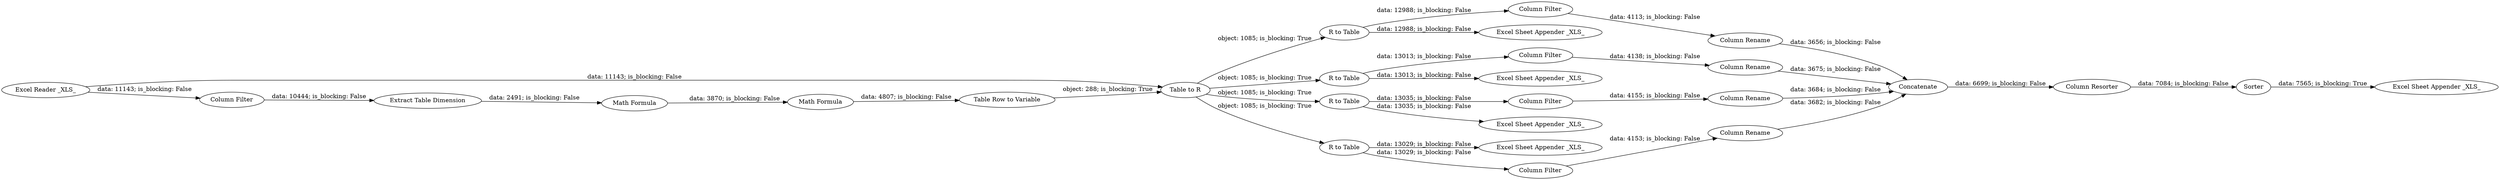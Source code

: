 digraph {
	"4294898050137296350_25" [label="Column Filter"]
	"4294898050137296350_18" [label="R to Table"]
	"4294898050137296350_29" [label="Column Rename"]
	"4294898050137296350_13" [label="Extract Table Dimension"]
	"4294898050137296350_41" [label="Excel Sheet Appender _XLS_"]
	"4294898050137296350_31" [label=Concatenate]
	"4294898050137296350_19" [label="R to Table"]
	"4294898050137296350_17" [label="Table to R"]
	"4294898050137296350_43" [label="Excel Sheet Appender _XLS_"]
	"4294898050137296350_40" [label="Excel Sheet Appender _XLS_"]
	"4294898050137296350_24" [label="Column Filter"]
	"4294898050137296350_32" [label="Column Resorter"]
	"4294898050137296350_16" [label="Table Row to Variable"]
	"4294898050137296350_33" [label=Sorter]
	"4294898050137296350_23" [label="Column Filter"]
	"4294898050137296350_15" [label="Math Formula"]
	"4294898050137296350_39" [label="Excel Sheet Appender _XLS_"]
	"4294898050137296350_14" [label="Math Formula"]
	"4294898050137296350_21" [label="R to Table"]
	"4294898050137296350_20" [label="R to Table"]
	"4294898050137296350_7" [label="Column Filter"]
	"4294898050137296350_27" [label="Column Rename"]
	"4294898050137296350_3" [label="Excel Reader _XLS_"]
	"4294898050137296350_30" [label="Column Rename"]
	"4294898050137296350_28" [label="Column Rename"]
	"4294898050137296350_22" [label="Column Filter"]
	"4294898050137296350_42" [label="Excel Sheet Appender _XLS_"]
	"4294898050137296350_25" -> "4294898050137296350_30" [label="data: 4155; is_blocking: False"]
	"4294898050137296350_17" -> "4294898050137296350_20" [label="object: 1085; is_blocking: True"]
	"4294898050137296350_17" -> "4294898050137296350_21" [label="object: 1085; is_blocking: True"]
	"4294898050137296350_17" -> "4294898050137296350_19" [label="object: 1085; is_blocking: True"]
	"4294898050137296350_30" -> "4294898050137296350_31" [label="data: 3684; is_blocking: False"]
	"4294898050137296350_31" -> "4294898050137296350_32" [label="data: 6699; is_blocking: False"]
	"4294898050137296350_19" -> "4294898050137296350_23" [label="data: 13013; is_blocking: False"]
	"4294898050137296350_16" -> "4294898050137296350_17" [label="object: 288; is_blocking: True"]
	"4294898050137296350_19" -> "4294898050137296350_39" [label="data: 13013; is_blocking: False"]
	"4294898050137296350_22" -> "4294898050137296350_27" [label="data: 4113; is_blocking: False"]
	"4294898050137296350_14" -> "4294898050137296350_15" [label="data: 3870; is_blocking: False"]
	"4294898050137296350_3" -> "4294898050137296350_7" [label="data: 11143; is_blocking: False"]
	"4294898050137296350_18" -> "4294898050137296350_42" [label="data: 12988; is_blocking: False"]
	"4294898050137296350_29" -> "4294898050137296350_31" [label="data: 3682; is_blocking: False"]
	"4294898050137296350_24" -> "4294898050137296350_29" [label="data: 4153; is_blocking: False"]
	"4294898050137296350_21" -> "4294898050137296350_25" [label="data: 13035; is_blocking: False"]
	"4294898050137296350_17" -> "4294898050137296350_18" [label="object: 1085; is_blocking: True"]
	"4294898050137296350_15" -> "4294898050137296350_16" [label="data: 4807; is_blocking: False"]
	"4294898050137296350_27" -> "4294898050137296350_31" [label="data: 3656; is_blocking: False"]
	"4294898050137296350_21" -> "4294898050137296350_41" [label="data: 13035; is_blocking: False"]
	"4294898050137296350_13" -> "4294898050137296350_14" [label="data: 2491; is_blocking: False"]
	"4294898050137296350_33" -> "4294898050137296350_40" [label="data: 7565; is_blocking: True"]
	"4294898050137296350_3" -> "4294898050137296350_17" [label="data: 11143; is_blocking: False"]
	"4294898050137296350_28" -> "4294898050137296350_31" [label="data: 3675; is_blocking: False"]
	"4294898050137296350_32" -> "4294898050137296350_33" [label="data: 7084; is_blocking: False"]
	"4294898050137296350_20" -> "4294898050137296350_24" [label="data: 13029; is_blocking: False"]
	"4294898050137296350_23" -> "4294898050137296350_28" [label="data: 4138; is_blocking: False"]
	"4294898050137296350_7" -> "4294898050137296350_13" [label="data: 10444; is_blocking: False"]
	"4294898050137296350_20" -> "4294898050137296350_43" [label="data: 13029; is_blocking: False"]
	"4294898050137296350_18" -> "4294898050137296350_22" [label="data: 12988; is_blocking: False"]
	rankdir=LR
}
